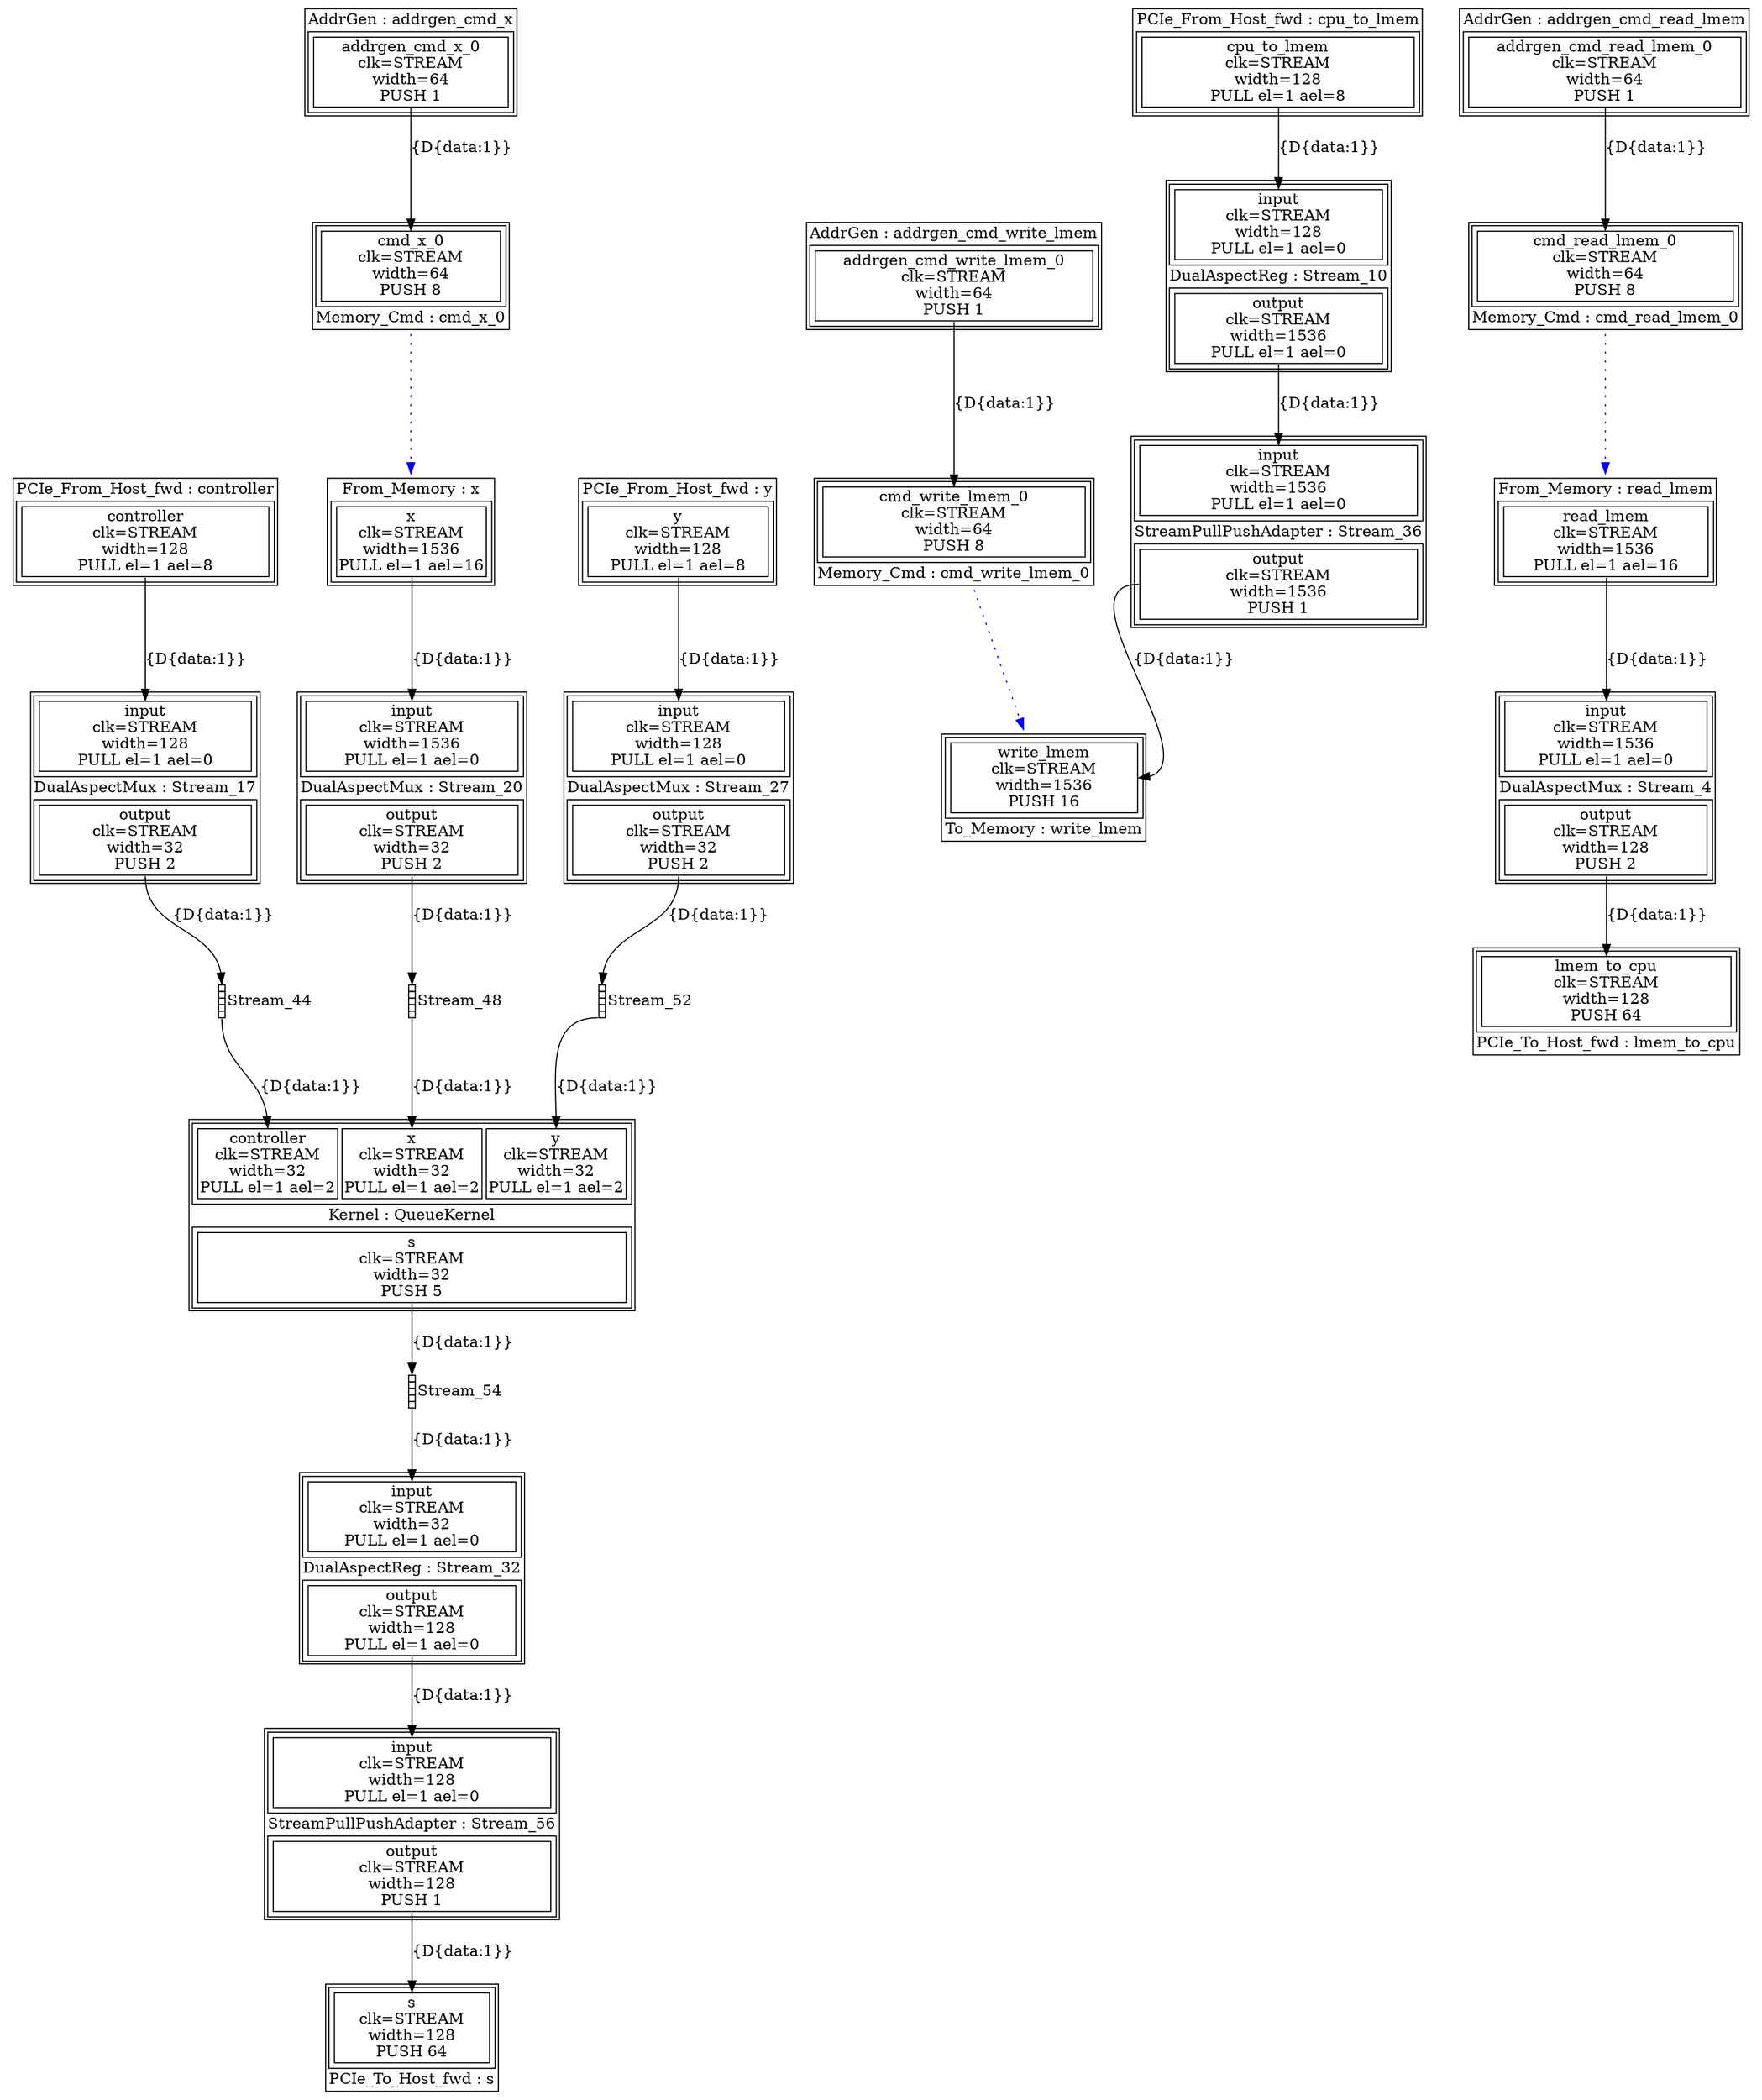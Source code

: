 digraph manager_compiler_graph {
QueueKernel[shape=plaintext, label=<<TABLE  BORDER="1" CELLPADDING="1" CELLSPACING="1"><TR><TD BGCOLOR="white" BORDER="0" PORT="inputs" ROWSPAN="1" COLSPAN="1"><TABLE  BORDER="1" CELLPADDING="1" CELLSPACING="4"><TR><TD BGCOLOR="white" BORDER="1" PORT="controller" ROWSPAN="1" COLSPAN="1">controller<BR/>clk=STREAM<BR/>width=32<BR/>PULL el=1 ael=2</TD><TD BGCOLOR="white" BORDER="1" PORT="x" ROWSPAN="1" COLSPAN="1">x<BR/>clk=STREAM<BR/>width=32<BR/>PULL el=1 ael=2</TD><TD BGCOLOR="white" BORDER="1" PORT="y" ROWSPAN="1" COLSPAN="1">y<BR/>clk=STREAM<BR/>width=32<BR/>PULL el=1 ael=2</TD></TR></TABLE></TD></TR><TR><TD BGCOLOR="white" BORDER="0" PORT="node_info" ROWSPAN="1" COLSPAN="1">Kernel : QueueKernel</TD></TR><TR><TD BGCOLOR="white" BORDER="0" PORT="outputs" ROWSPAN="1" COLSPAN="1"><TABLE  BORDER="1" CELLPADDING="1" CELLSPACING="4"><TR><TD BGCOLOR="white" BORDER="1" PORT="s" ROWSPAN="1" COLSPAN="1">s<BR/>clk=STREAM<BR/>width=32<BR/>PUSH 5</TD></TR></TABLE></TD></TR></TABLE>>];
cpu_to_lmem[shape=plaintext, label=<<TABLE  BORDER="1" CELLPADDING="1" CELLSPACING="1"><TR><TD BGCOLOR="white" BORDER="0" PORT="node_info" ROWSPAN="1" COLSPAN="1">PCIe_From_Host_fwd : cpu_to_lmem</TD></TR><TR><TD BGCOLOR="white" BORDER="0" PORT="outputs" ROWSPAN="1" COLSPAN="1"><TABLE  BORDER="1" CELLPADDING="1" CELLSPACING="4"><TR><TD BGCOLOR="white" BORDER="1" PORT="cpu_to_lmem" ROWSPAN="1" COLSPAN="1">cpu_to_lmem<BR/>clk=STREAM<BR/>width=128<BR/>PULL el=1 ael=8</TD></TR></TABLE></TD></TR></TABLE>>];
lmem_to_cpu[shape=plaintext, label=<<TABLE  BORDER="1" CELLPADDING="1" CELLSPACING="1"><TR><TD BGCOLOR="white" BORDER="0" PORT="inputs" ROWSPAN="1" COLSPAN="1"><TABLE  BORDER="1" CELLPADDING="1" CELLSPACING="4"><TR><TD BGCOLOR="white" BORDER="1" PORT="lmem_to_cpu" ROWSPAN="1" COLSPAN="1">lmem_to_cpu<BR/>clk=STREAM<BR/>width=128<BR/>PUSH 64</TD></TR></TABLE></TD></TR><TR><TD BGCOLOR="white" BORDER="0" PORT="node_info" ROWSPAN="1" COLSPAN="1">PCIe_To_Host_fwd : lmem_to_cpu</TD></TR></TABLE>>];
addrgen_cmd_write_lmem[shape=plaintext, label=<<TABLE  BORDER="1" CELLPADDING="1" CELLSPACING="1"><TR><TD BGCOLOR="white" BORDER="0" PORT="node_info" ROWSPAN="1" COLSPAN="1">AddrGen : addrgen_cmd_write_lmem</TD></TR><TR><TD BGCOLOR="white" BORDER="0" PORT="outputs" ROWSPAN="1" COLSPAN="1"><TABLE  BORDER="1" CELLPADDING="1" CELLSPACING="4"><TR><TD BGCOLOR="white" BORDER="1" PORT="addrgen_cmd_write_lmem_0" ROWSPAN="1" COLSPAN="1">addrgen_cmd_write_lmem_0<BR/>clk=STREAM<BR/>width=64<BR/>PUSH 1</TD></TR></TABLE></TD></TR></TABLE>>];
cmd_write_lmem_0[shape=plaintext, label=<<TABLE  BORDER="1" CELLPADDING="1" CELLSPACING="1"><TR><TD BGCOLOR="white" BORDER="0" PORT="inputs" ROWSPAN="1" COLSPAN="1"><TABLE  BORDER="1" CELLPADDING="1" CELLSPACING="4"><TR><TD BGCOLOR="white" BORDER="1" PORT="cmd_write_lmem_0" ROWSPAN="1" COLSPAN="1">cmd_write_lmem_0<BR/>clk=STREAM<BR/>width=64<BR/>PUSH 8</TD></TR></TABLE></TD></TR><TR><TD BGCOLOR="white" BORDER="0" PORT="node_info" ROWSPAN="1" COLSPAN="1">Memory_Cmd : cmd_write_lmem_0</TD></TR></TABLE>>];
write_lmem[shape=plaintext, label=<<TABLE  BORDER="1" CELLPADDING="1" CELLSPACING="1"><TR><TD BGCOLOR="white" BORDER="0" PORT="inputs" ROWSPAN="1" COLSPAN="1"><TABLE  BORDER="1" CELLPADDING="1" CELLSPACING="4"><TR><TD BGCOLOR="white" BORDER="1" PORT="write_lmem" ROWSPAN="1" COLSPAN="1">write_lmem<BR/>clk=STREAM<BR/>width=1536<BR/>PUSH 16</TD></TR></TABLE></TD></TR><TR><TD BGCOLOR="white" BORDER="0" PORT="node_info" ROWSPAN="1" COLSPAN="1">To_Memory : write_lmem</TD></TR></TABLE>>];
addrgen_cmd_read_lmem[shape=plaintext, label=<<TABLE  BORDER="1" CELLPADDING="1" CELLSPACING="1"><TR><TD BGCOLOR="white" BORDER="0" PORT="node_info" ROWSPAN="1" COLSPAN="1">AddrGen : addrgen_cmd_read_lmem</TD></TR><TR><TD BGCOLOR="white" BORDER="0" PORT="outputs" ROWSPAN="1" COLSPAN="1"><TABLE  BORDER="1" CELLPADDING="1" CELLSPACING="4"><TR><TD BGCOLOR="white" BORDER="1" PORT="addrgen_cmd_read_lmem_0" ROWSPAN="1" COLSPAN="1">addrgen_cmd_read_lmem_0<BR/>clk=STREAM<BR/>width=64<BR/>PUSH 1</TD></TR></TABLE></TD></TR></TABLE>>];
cmd_read_lmem_0[shape=plaintext, label=<<TABLE  BORDER="1" CELLPADDING="1" CELLSPACING="1"><TR><TD BGCOLOR="white" BORDER="0" PORT="inputs" ROWSPAN="1" COLSPAN="1"><TABLE  BORDER="1" CELLPADDING="1" CELLSPACING="4"><TR><TD BGCOLOR="white" BORDER="1" PORT="cmd_read_lmem_0" ROWSPAN="1" COLSPAN="1">cmd_read_lmem_0<BR/>clk=STREAM<BR/>width=64<BR/>PUSH 8</TD></TR></TABLE></TD></TR><TR><TD BGCOLOR="white" BORDER="0" PORT="node_info" ROWSPAN="1" COLSPAN="1">Memory_Cmd : cmd_read_lmem_0</TD></TR></TABLE>>];
read_lmem[shape=plaintext, label=<<TABLE  BORDER="1" CELLPADDING="1" CELLSPACING="1"><TR><TD BGCOLOR="white" BORDER="0" PORT="node_info" ROWSPAN="1" COLSPAN="1">From_Memory : read_lmem</TD></TR><TR><TD BGCOLOR="white" BORDER="0" PORT="outputs" ROWSPAN="1" COLSPAN="1"><TABLE  BORDER="1" CELLPADDING="1" CELLSPACING="4"><TR><TD BGCOLOR="white" BORDER="1" PORT="read_lmem" ROWSPAN="1" COLSPAN="1">read_lmem<BR/>clk=STREAM<BR/>width=1536<BR/>PULL el=1 ael=16</TD></TR></TABLE></TD></TR></TABLE>>];
controller[shape=plaintext, label=<<TABLE  BORDER="1" CELLPADDING="1" CELLSPACING="1"><TR><TD BGCOLOR="white" BORDER="0" PORT="node_info" ROWSPAN="1" COLSPAN="1">PCIe_From_Host_fwd : controller</TD></TR><TR><TD BGCOLOR="white" BORDER="0" PORT="outputs" ROWSPAN="1" COLSPAN="1"><TABLE  BORDER="1" CELLPADDING="1" CELLSPACING="4"><TR><TD BGCOLOR="white" BORDER="1" PORT="controller" ROWSPAN="1" COLSPAN="1">controller<BR/>clk=STREAM<BR/>width=128<BR/>PULL el=1 ael=8</TD></TR></TABLE></TD></TR></TABLE>>];
addrgen_cmd_x[shape=plaintext, label=<<TABLE  BORDER="1" CELLPADDING="1" CELLSPACING="1"><TR><TD BGCOLOR="white" BORDER="0" PORT="node_info" ROWSPAN="1" COLSPAN="1">AddrGen : addrgen_cmd_x</TD></TR><TR><TD BGCOLOR="white" BORDER="0" PORT="outputs" ROWSPAN="1" COLSPAN="1"><TABLE  BORDER="1" CELLPADDING="1" CELLSPACING="4"><TR><TD BGCOLOR="white" BORDER="1" PORT="addrgen_cmd_x_0" ROWSPAN="1" COLSPAN="1">addrgen_cmd_x_0<BR/>clk=STREAM<BR/>width=64<BR/>PUSH 1</TD></TR></TABLE></TD></TR></TABLE>>];
cmd_x_0[shape=plaintext, label=<<TABLE  BORDER="1" CELLPADDING="1" CELLSPACING="1"><TR><TD BGCOLOR="white" BORDER="0" PORT="inputs" ROWSPAN="1" COLSPAN="1"><TABLE  BORDER="1" CELLPADDING="1" CELLSPACING="4"><TR><TD BGCOLOR="white" BORDER="1" PORT="cmd_x_0" ROWSPAN="1" COLSPAN="1">cmd_x_0<BR/>clk=STREAM<BR/>width=64<BR/>PUSH 8</TD></TR></TABLE></TD></TR><TR><TD BGCOLOR="white" BORDER="0" PORT="node_info" ROWSPAN="1" COLSPAN="1">Memory_Cmd : cmd_x_0</TD></TR></TABLE>>];
x[shape=plaintext, label=<<TABLE  BORDER="1" CELLPADDING="1" CELLSPACING="1"><TR><TD BGCOLOR="white" BORDER="0" PORT="node_info" ROWSPAN="1" COLSPAN="1">From_Memory : x</TD></TR><TR><TD BGCOLOR="white" BORDER="0" PORT="outputs" ROWSPAN="1" COLSPAN="1"><TABLE  BORDER="1" CELLPADDING="1" CELLSPACING="4"><TR><TD BGCOLOR="white" BORDER="1" PORT="x" ROWSPAN="1" COLSPAN="1">x<BR/>clk=STREAM<BR/>width=1536<BR/>PULL el=1 ael=16</TD></TR></TABLE></TD></TR></TABLE>>];
y[shape=plaintext, label=<<TABLE  BORDER="1" CELLPADDING="1" CELLSPACING="1"><TR><TD BGCOLOR="white" BORDER="0" PORT="node_info" ROWSPAN="1" COLSPAN="1">PCIe_From_Host_fwd : y</TD></TR><TR><TD BGCOLOR="white" BORDER="0" PORT="outputs" ROWSPAN="1" COLSPAN="1"><TABLE  BORDER="1" CELLPADDING="1" CELLSPACING="4"><TR><TD BGCOLOR="white" BORDER="1" PORT="y" ROWSPAN="1" COLSPAN="1">y<BR/>clk=STREAM<BR/>width=128<BR/>PULL el=1 ael=8</TD></TR></TABLE></TD></TR></TABLE>>];
s[shape=plaintext, label=<<TABLE  BORDER="1" CELLPADDING="1" CELLSPACING="1"><TR><TD BGCOLOR="white" BORDER="0" PORT="inputs" ROWSPAN="1" COLSPAN="1"><TABLE  BORDER="1" CELLPADDING="1" CELLSPACING="4"><TR><TD BGCOLOR="white" BORDER="1" PORT="s" ROWSPAN="1" COLSPAN="1">s<BR/>clk=STREAM<BR/>width=128<BR/>PUSH 64</TD></TR></TABLE></TD></TR><TR><TD BGCOLOR="white" BORDER="0" PORT="node_info" ROWSPAN="1" COLSPAN="1">PCIe_To_Host_fwd : s</TD></TR></TABLE>>];
Stream_10[shape=plaintext, label=<<TABLE  BORDER="1" CELLPADDING="1" CELLSPACING="1"><TR><TD BGCOLOR="white" BORDER="0" PORT="inputs" ROWSPAN="1" COLSPAN="1"><TABLE  BORDER="1" CELLPADDING="1" CELLSPACING="4"><TR><TD BGCOLOR="white" BORDER="1" PORT="input" ROWSPAN="1" COLSPAN="1">input<BR/>clk=STREAM<BR/>width=128<BR/>PULL el=1 ael=0</TD></TR></TABLE></TD></TR><TR><TD BGCOLOR="white" BORDER="0" PORT="node_info" ROWSPAN="1" COLSPAN="1">DualAspectReg : Stream_10</TD></TR><TR><TD BGCOLOR="white" BORDER="0" PORT="outputs" ROWSPAN="1" COLSPAN="1"><TABLE  BORDER="1" CELLPADDING="1" CELLSPACING="4"><TR><TD BGCOLOR="white" BORDER="1" PORT="output" ROWSPAN="1" COLSPAN="1">output<BR/>clk=STREAM<BR/>width=1536<BR/>PULL el=1 ael=0</TD></TR></TABLE></TD></TR></TABLE>>];
Stream_4[shape=plaintext, label=<<TABLE  BORDER="1" CELLPADDING="1" CELLSPACING="1"><TR><TD BGCOLOR="white" BORDER="0" PORT="inputs" ROWSPAN="1" COLSPAN="1"><TABLE  BORDER="1" CELLPADDING="1" CELLSPACING="4"><TR><TD BGCOLOR="white" BORDER="1" PORT="input" ROWSPAN="1" COLSPAN="1">input<BR/>clk=STREAM<BR/>width=1536<BR/>PULL el=1 ael=0</TD></TR></TABLE></TD></TR><TR><TD BGCOLOR="white" BORDER="0" PORT="node_info" ROWSPAN="1" COLSPAN="1">DualAspectMux : Stream_4</TD></TR><TR><TD BGCOLOR="white" BORDER="0" PORT="outputs" ROWSPAN="1" COLSPAN="1"><TABLE  BORDER="1" CELLPADDING="1" CELLSPACING="4"><TR><TD BGCOLOR="white" BORDER="1" PORT="output" ROWSPAN="1" COLSPAN="1">output<BR/>clk=STREAM<BR/>width=128<BR/>PUSH 2</TD></TR></TABLE></TD></TR></TABLE>>];
Stream_17[shape=plaintext, label=<<TABLE  BORDER="1" CELLPADDING="1" CELLSPACING="1"><TR><TD BGCOLOR="white" BORDER="0" PORT="inputs" ROWSPAN="1" COLSPAN="1"><TABLE  BORDER="1" CELLPADDING="1" CELLSPACING="4"><TR><TD BGCOLOR="white" BORDER="1" PORT="input" ROWSPAN="1" COLSPAN="1">input<BR/>clk=STREAM<BR/>width=128<BR/>PULL el=1 ael=0</TD></TR></TABLE></TD></TR><TR><TD BGCOLOR="white" BORDER="0" PORT="node_info" ROWSPAN="1" COLSPAN="1">DualAspectMux : Stream_17</TD></TR><TR><TD BGCOLOR="white" BORDER="0" PORT="outputs" ROWSPAN="1" COLSPAN="1"><TABLE  BORDER="1" CELLPADDING="1" CELLSPACING="4"><TR><TD BGCOLOR="white" BORDER="1" PORT="output" ROWSPAN="1" COLSPAN="1">output<BR/>clk=STREAM<BR/>width=32<BR/>PUSH 2</TD></TR></TABLE></TD></TR></TABLE>>];
Stream_20[shape=plaintext, label=<<TABLE  BORDER="1" CELLPADDING="1" CELLSPACING="1"><TR><TD BGCOLOR="white" BORDER="0" PORT="inputs" ROWSPAN="1" COLSPAN="1"><TABLE  BORDER="1" CELLPADDING="1" CELLSPACING="4"><TR><TD BGCOLOR="white" BORDER="1" PORT="input" ROWSPAN="1" COLSPAN="1">input<BR/>clk=STREAM<BR/>width=1536<BR/>PULL el=1 ael=0</TD></TR></TABLE></TD></TR><TR><TD BGCOLOR="white" BORDER="0" PORT="node_info" ROWSPAN="1" COLSPAN="1">DualAspectMux : Stream_20</TD></TR><TR><TD BGCOLOR="white" BORDER="0" PORT="outputs" ROWSPAN="1" COLSPAN="1"><TABLE  BORDER="1" CELLPADDING="1" CELLSPACING="4"><TR><TD BGCOLOR="white" BORDER="1" PORT="output" ROWSPAN="1" COLSPAN="1">output<BR/>clk=STREAM<BR/>width=32<BR/>PUSH 2</TD></TR></TABLE></TD></TR></TABLE>>];
Stream_27[shape=plaintext, label=<<TABLE  BORDER="1" CELLPADDING="1" CELLSPACING="1"><TR><TD BGCOLOR="white" BORDER="0" PORT="inputs" ROWSPAN="1" COLSPAN="1"><TABLE  BORDER="1" CELLPADDING="1" CELLSPACING="4"><TR><TD BGCOLOR="white" BORDER="1" PORT="input" ROWSPAN="1" COLSPAN="1">input<BR/>clk=STREAM<BR/>width=128<BR/>PULL el=1 ael=0</TD></TR></TABLE></TD></TR><TR><TD BGCOLOR="white" BORDER="0" PORT="node_info" ROWSPAN="1" COLSPAN="1">DualAspectMux : Stream_27</TD></TR><TR><TD BGCOLOR="white" BORDER="0" PORT="outputs" ROWSPAN="1" COLSPAN="1"><TABLE  BORDER="1" CELLPADDING="1" CELLSPACING="4"><TR><TD BGCOLOR="white" BORDER="1" PORT="output" ROWSPAN="1" COLSPAN="1">output<BR/>clk=STREAM<BR/>width=32<BR/>PUSH 2</TD></TR></TABLE></TD></TR></TABLE>>];
Stream_32[shape=plaintext, label=<<TABLE  BORDER="1" CELLPADDING="1" CELLSPACING="1"><TR><TD BGCOLOR="white" BORDER="0" PORT="inputs" ROWSPAN="1" COLSPAN="1"><TABLE  BORDER="1" CELLPADDING="1" CELLSPACING="4"><TR><TD BGCOLOR="white" BORDER="1" PORT="input" ROWSPAN="1" COLSPAN="1">input<BR/>clk=STREAM<BR/>width=32<BR/>PULL el=1 ael=0</TD></TR></TABLE></TD></TR><TR><TD BGCOLOR="white" BORDER="0" PORT="node_info" ROWSPAN="1" COLSPAN="1">DualAspectReg : Stream_32</TD></TR><TR><TD BGCOLOR="white" BORDER="0" PORT="outputs" ROWSPAN="1" COLSPAN="1"><TABLE  BORDER="1" CELLPADDING="1" CELLSPACING="4"><TR><TD BGCOLOR="white" BORDER="1" PORT="output" ROWSPAN="1" COLSPAN="1">output<BR/>clk=STREAM<BR/>width=128<BR/>PULL el=1 ael=0</TD></TR></TABLE></TD></TR></TABLE>>];
Stream_36[shape=plaintext, label=<<TABLE  BORDER="1" CELLPADDING="1" CELLSPACING="1"><TR><TD BGCOLOR="white" BORDER="0" PORT="inputs" ROWSPAN="1" COLSPAN="1"><TABLE  BORDER="1" CELLPADDING="1" CELLSPACING="4"><TR><TD BGCOLOR="white" BORDER="1" PORT="input" ROWSPAN="1" COLSPAN="1">input<BR/>clk=STREAM<BR/>width=1536<BR/>PULL el=1 ael=0</TD></TR></TABLE></TD></TR><TR><TD BGCOLOR="white" BORDER="0" PORT="node_info" ROWSPAN="1" COLSPAN="1">StreamPullPushAdapter : Stream_36</TD></TR><TR><TD BGCOLOR="white" BORDER="0" PORT="outputs" ROWSPAN="1" COLSPAN="1"><TABLE  BORDER="1" CELLPADDING="1" CELLSPACING="4"><TR><TD BGCOLOR="white" BORDER="1" PORT="output" ROWSPAN="1" COLSPAN="1">output<BR/>clk=STREAM<BR/>width=1536<BR/>PUSH 1</TD></TR></TABLE></TD></TR></TABLE>>];
Stream_56[shape=plaintext, label=<<TABLE  BORDER="1" CELLPADDING="1" CELLSPACING="1"><TR><TD BGCOLOR="white" BORDER="0" PORT="inputs" ROWSPAN="1" COLSPAN="1"><TABLE  BORDER="1" CELLPADDING="1" CELLSPACING="4"><TR><TD BGCOLOR="white" BORDER="1" PORT="input" ROWSPAN="1" COLSPAN="1">input<BR/>clk=STREAM<BR/>width=128<BR/>PULL el=1 ael=0</TD></TR></TABLE></TD></TR><TR><TD BGCOLOR="white" BORDER="0" PORT="node_info" ROWSPAN="1" COLSPAN="1">StreamPullPushAdapter : Stream_56</TD></TR><TR><TD BGCOLOR="white" BORDER="0" PORT="outputs" ROWSPAN="1" COLSPAN="1"><TABLE  BORDER="1" CELLPADDING="1" CELLSPACING="4"><TR><TD BGCOLOR="white" BORDER="1" PORT="output" ROWSPAN="1" COLSPAN="1">output<BR/>clk=STREAM<BR/>width=128<BR/>PUSH 1</TD></TR></TABLE></TD></TR></TABLE>>];
Stream_44[shape=plaintext, label=<<TABLE BORDER="0" CELLSPACING="0" CELLBORDER="1"> <TR><TD PORT="input"></TD><TD BORDER="0" ROWSPAN="6" WIDTH="1">Stream_44</TD></TR> <TR><TD></TD></TR> <TR><TD></TD></TR> <TR><TD></TD></TR> <TR><TD></TD></TR> <TR HEIGHT="0" CELLPADDING="0" BORDER="0" ><TD CELLPADDING="0" BORDER="0" PORT="output"></TD></TR> </TABLE>>];
Stream_48[shape=plaintext, label=<<TABLE BORDER="0" CELLSPACING="0" CELLBORDER="1"> <TR><TD PORT="input"></TD><TD BORDER="0" ROWSPAN="6" WIDTH="1">Stream_48</TD></TR> <TR><TD></TD></TR> <TR><TD></TD></TR> <TR><TD></TD></TR> <TR><TD></TD></TR> <TR HEIGHT="0" CELLPADDING="0" BORDER="0" ><TD CELLPADDING="0" BORDER="0" PORT="output"></TD></TR> </TABLE>>];
Stream_52[shape=plaintext, label=<<TABLE BORDER="0" CELLSPACING="0" CELLBORDER="1"> <TR><TD PORT="input"></TD><TD BORDER="0" ROWSPAN="6" WIDTH="1">Stream_52</TD></TR> <TR><TD></TD></TR> <TR><TD></TD></TR> <TR><TD></TD></TR> <TR><TD></TD></TR> <TR HEIGHT="0" CELLPADDING="0" BORDER="0" ><TD CELLPADDING="0" BORDER="0" PORT="output"></TD></TR> </TABLE>>];
Stream_54[shape=plaintext, label=<<TABLE BORDER="0" CELLSPACING="0" CELLBORDER="1"> <TR><TD PORT="input"></TD><TD BORDER="0" ROWSPAN="6" WIDTH="1">Stream_54</TD></TR> <TR><TD></TD></TR> <TR><TD></TD></TR> <TR><TD></TD></TR> <TR><TD></TD></TR> <TR HEIGHT="0" CELLPADDING="0" BORDER="0" ><TD CELLPADDING="0" BORDER="0" PORT="output"></TD></TR> </TABLE>>];
cpu_to_lmem -> Stream_10 [headport="input" tailport="cpu_to_lmem" label="{D{data:1}}"]
addrgen_cmd_write_lmem -> cmd_write_lmem_0 [headport="cmd_write_lmem_0" tailport="addrgen_cmd_write_lmem_0" label="{D{data:1}}"]
addrgen_cmd_read_lmem -> cmd_read_lmem_0 [headport="cmd_read_lmem_0" tailport="addrgen_cmd_read_lmem_0" label="{D{data:1}}"]
read_lmem -> Stream_4 [headport="input" tailport="read_lmem" label="{D{data:1}}"]
controller -> Stream_17 [headport="input" tailport="controller" label="{D{data:1}}"]
addrgen_cmd_x -> cmd_x_0 [headport="cmd_x_0" tailport="addrgen_cmd_x_0" label="{D{data:1}}"]
x -> Stream_20 [headport="input" tailport="x" label="{D{data:1}}"]
y -> Stream_27 [headport="input" tailport="y" label="{D{data:1}}"]
QueueKernel -> Stream_54 [headport="input" tailport="s" label="{D{data:1}}"]
Stream_10 -> Stream_36 [headport="input" tailport="output" label="{D{data:1}}"]
Stream_4 -> lmem_to_cpu [headport="lmem_to_cpu" tailport="output" label="{D{data:1}}"]
Stream_17 -> Stream_44 [headport="input" tailport="output" label="{D{data:1}}"]
Stream_20 -> Stream_48 [headport="input" tailport="output" label="{D{data:1}}"]
Stream_27 -> Stream_52 [headport="input" tailport="output" label="{D{data:1}}"]
Stream_32 -> Stream_56 [headport="input" tailport="output" label="{D{data:1}}"]
Stream_36 -> write_lmem [headport="write_lmem" tailport="output" label="{D{data:1}}"]
Stream_56 -> s [headport="s" tailport="output" label="{D{data:1}}"]
Stream_44 -> QueueKernel [headport="controller" tailport="output" label="{D{data:1}}"]
Stream_48 -> QueueKernel [headport="x" tailport="output" label="{D{data:1}}"]
Stream_52 -> QueueKernel [headport="y" tailport="output" label="{D{data:1}}"]
Stream_54 -> Stream_32 [headport="input" tailport="output" label="{D{data:1}}"]
cmd_write_lmem_0 -> write_lmem [color=blue style=dotted]
cmd_read_lmem_0 -> read_lmem [color=blue style=dotted]
cmd_x_0 -> x [color=blue style=dotted]
}
